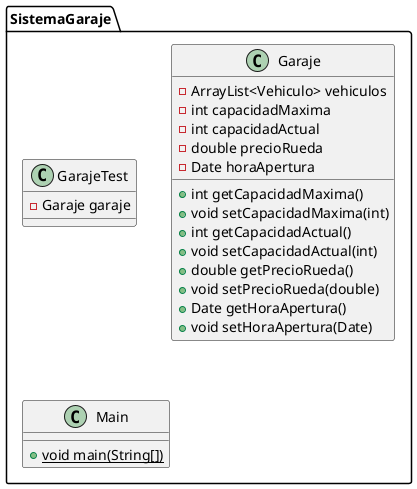 @startuml
class SistemaGaraje.GarajeTest {
- Garaje garaje
}
class SistemaGaraje.Garaje {
- ArrayList<Vehiculo> vehiculos
- int capacidadMaxima
- int capacidadActual
- double precioRueda
- Date horaApertura
+ int getCapacidadMaxima()
+ void setCapacidadMaxima(int)
+ int getCapacidadActual()
+ void setCapacidadActual(int)
+ double getPrecioRueda()
+ void setPrecioRueda(double)
+ Date getHoraApertura()
+ void setHoraApertura(Date)
}
class SistemaGaraje.Main {
+ {static} void main(String[])
}
@enduml